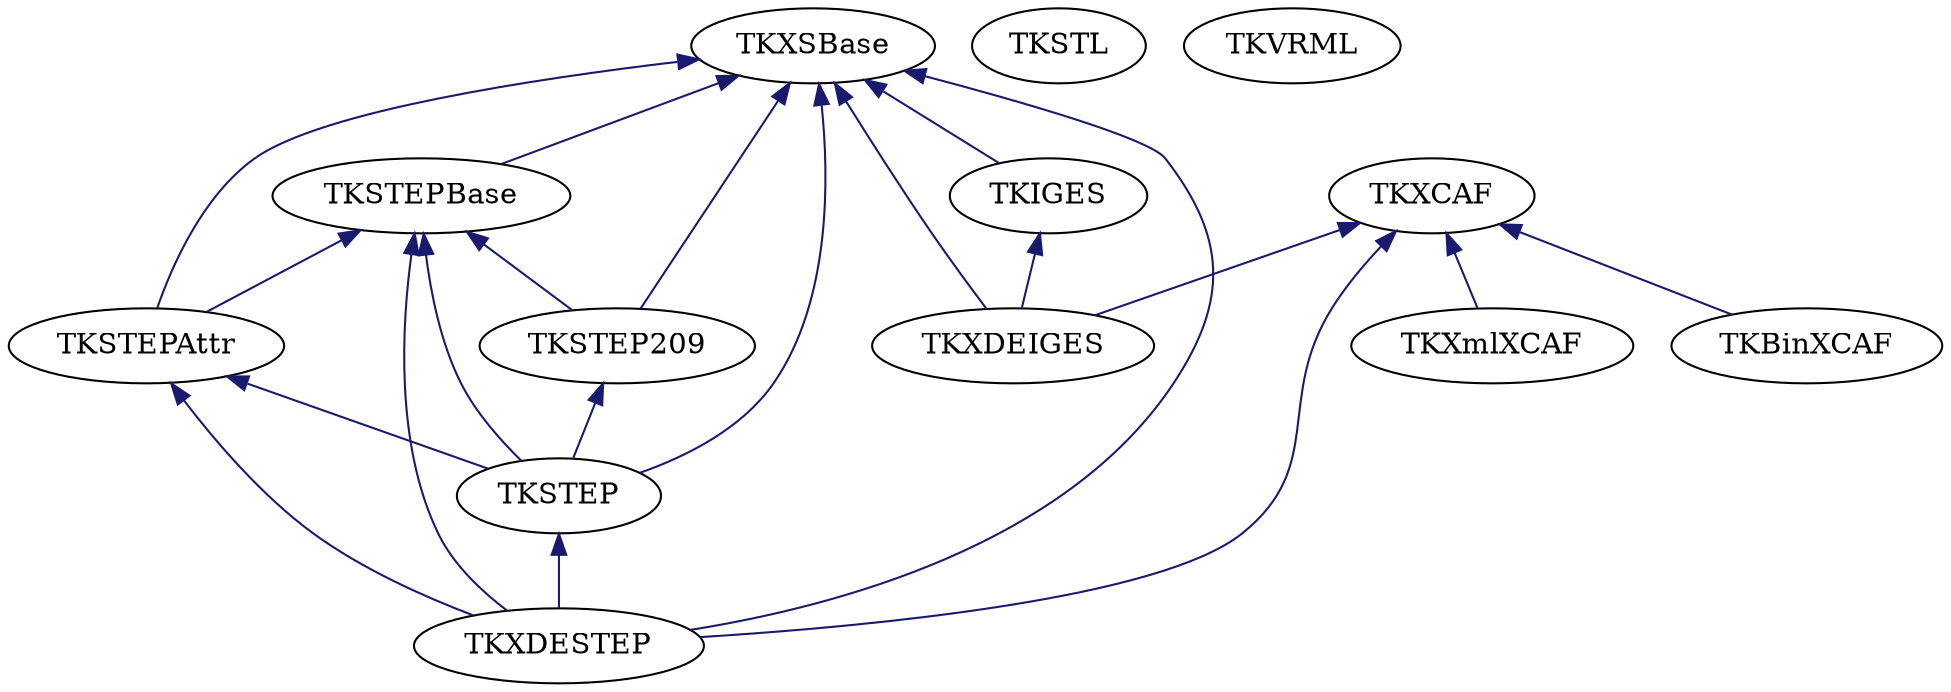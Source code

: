 digraph schema_DataExchange
{
	TKXSBase [ URL = "toolkit_tkxsbase.html" ]
	TKSTEPBase [ URL = "toolkit_tkstepbase.html" ]
	TKXSBase -> TKSTEPBase [ dir = "back", color = "midnightblue", style = "solid" ]
	TKSTEPAttr [ URL = "toolkit_tkstepattr.html" ]
	TKXSBase -> TKSTEPAttr [ dir = "back", color = "midnightblue", style = "solid" ]
	TKSTEPBase -> TKSTEPAttr [ dir = "back", color = "midnightblue", style = "solid" ]
	TKSTEP209 [ URL = "toolkit_tkstep209.html" ]
	TKXSBase -> TKSTEP209 [ dir = "back", color = "midnightblue", style = "solid" ]
	TKSTEPBase -> TKSTEP209 [ dir = "back", color = "midnightblue", style = "solid" ]
	TKSTEP [ URL = "toolkit_tkstep.html" ]
	TKSTEPAttr -> TKSTEP [ dir = "back", color = "midnightblue", style = "solid" ]
	TKSTEP209 -> TKSTEP [ dir = "back", color = "midnightblue", style = "solid" ]
	TKSTEPBase -> TKSTEP [ dir = "back", color = "midnightblue", style = "solid" ]
	TKXSBase -> TKSTEP [ dir = "back", color = "midnightblue", style = "solid" ]
	TKIGES [ URL = "toolkit_tkiges.html" ]
	TKXSBase -> TKIGES [ dir = "back", color = "midnightblue", style = "solid" ]
	TKXCAF [ URL = "toolkit_tkxcaf.html" ]
	TKXDEIGES [ URL = "toolkit_tkxdeiges.html" ]
	TKXSBase -> TKXDEIGES [ dir = "back", color = "midnightblue", style = "solid" ]
	TKXCAF -> TKXDEIGES [ dir = "back", color = "midnightblue", style = "solid" ]
	TKIGES -> TKXDEIGES [ dir = "back", color = "midnightblue", style = "solid" ]
	TKXDESTEP [ URL = "toolkit_tkxdestep.html" ]
	TKSTEPAttr -> TKXDESTEP [ dir = "back", color = "midnightblue", style = "solid" ]
	TKXSBase -> TKXDESTEP [ dir = "back", color = "midnightblue", style = "solid" ]
	TKSTEPBase -> TKXDESTEP [ dir = "back", color = "midnightblue", style = "solid" ]
	TKXCAF -> TKXDESTEP [ dir = "back", color = "midnightblue", style = "solid" ]
	TKSTEP -> TKXDESTEP [ dir = "back", color = "midnightblue", style = "solid" ]
	TKSTL [ URL = "toolkit_tkstl.html" ]
	TKVRML [ URL = "toolkit_tkvrml.html" ]
	TKXmlXCAF [ URL = "toolkit_tkxmlxcaf.html" ]
	TKXCAF -> TKXmlXCAF [ dir = "back", color = "midnightblue", style = "solid" ]
	TKBinXCAF [ URL = "toolkit_tkbinxcaf.html" ]
	TKXCAF -> TKBinXCAF [ dir = "back", color = "midnightblue", style = "solid" ]
}
